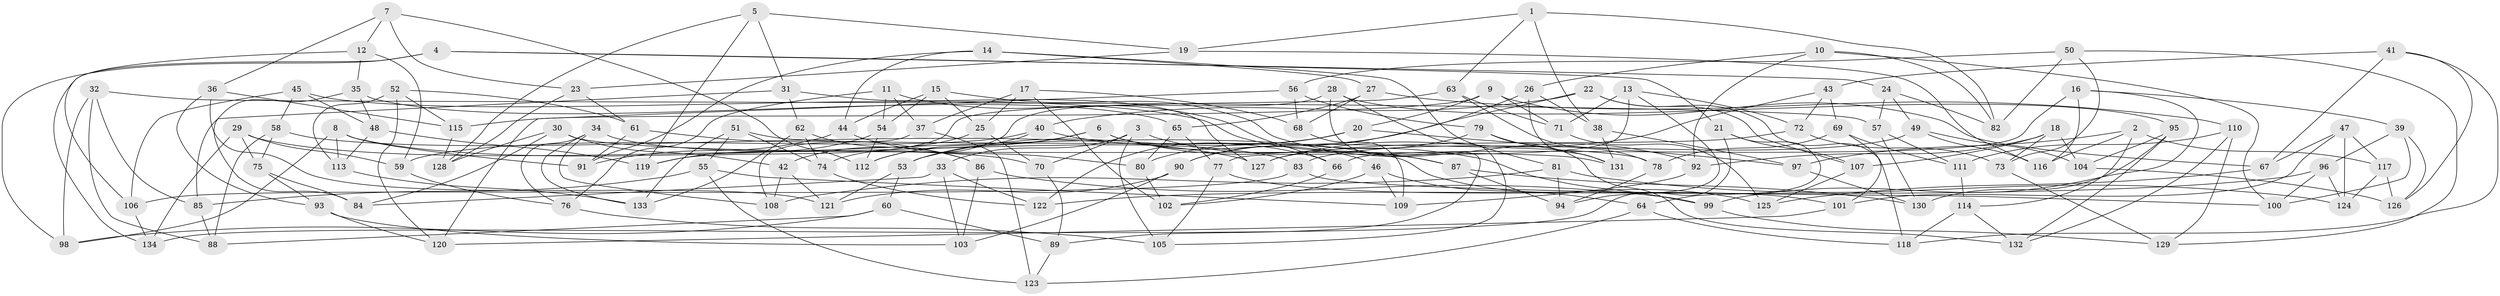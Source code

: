 // coarse degree distribution, {6: 0.42528735632183906, 5: 0.11494252873563218, 4: 0.41379310344827586, 3: 0.04597701149425287}
// Generated by graph-tools (version 1.1) at 2025/52/02/27/25 19:52:28]
// undirected, 134 vertices, 268 edges
graph export_dot {
graph [start="1"]
  node [color=gray90,style=filled];
  1;
  2;
  3;
  4;
  5;
  6;
  7;
  8;
  9;
  10;
  11;
  12;
  13;
  14;
  15;
  16;
  17;
  18;
  19;
  20;
  21;
  22;
  23;
  24;
  25;
  26;
  27;
  28;
  29;
  30;
  31;
  32;
  33;
  34;
  35;
  36;
  37;
  38;
  39;
  40;
  41;
  42;
  43;
  44;
  45;
  46;
  47;
  48;
  49;
  50;
  51;
  52;
  53;
  54;
  55;
  56;
  57;
  58;
  59;
  60;
  61;
  62;
  63;
  64;
  65;
  66;
  67;
  68;
  69;
  70;
  71;
  72;
  73;
  74;
  75;
  76;
  77;
  78;
  79;
  80;
  81;
  82;
  83;
  84;
  85;
  86;
  87;
  88;
  89;
  90;
  91;
  92;
  93;
  94;
  95;
  96;
  97;
  98;
  99;
  100;
  101;
  102;
  103;
  104;
  105;
  106;
  107;
  108;
  109;
  110;
  111;
  112;
  113;
  114;
  115;
  116;
  117;
  118;
  119;
  120;
  121;
  122;
  123;
  124;
  125;
  126;
  127;
  128;
  129;
  130;
  131;
  132;
  133;
  134;
  1 -- 19;
  1 -- 82;
  1 -- 38;
  1 -- 63;
  2 -- 97;
  2 -- 114;
  2 -- 117;
  2 -- 116;
  3 -- 33;
  3 -- 70;
  3 -- 105;
  3 -- 87;
  4 -- 24;
  4 -- 134;
  4 -- 98;
  4 -- 21;
  5 -- 31;
  5 -- 19;
  5 -- 128;
  5 -- 119;
  6 -- 53;
  6 -- 112;
  6 -- 99;
  6 -- 46;
  7 -- 23;
  7 -- 12;
  7 -- 112;
  7 -- 36;
  8 -- 98;
  8 -- 113;
  8 -- 125;
  8 -- 91;
  9 -- 71;
  9 -- 20;
  9 -- 67;
  9 -- 115;
  10 -- 100;
  10 -- 92;
  10 -- 26;
  10 -- 82;
  11 -- 37;
  11 -- 54;
  11 -- 76;
  11 -- 66;
  12 -- 35;
  12 -- 59;
  12 -- 106;
  13 -- 72;
  13 -- 94;
  13 -- 77;
  13 -- 71;
  14 -- 44;
  14 -- 91;
  14 -- 81;
  14 -- 27;
  15 -- 92;
  15 -- 44;
  15 -- 25;
  15 -- 54;
  16 -- 99;
  16 -- 66;
  16 -- 39;
  16 -- 116;
  17 -- 25;
  17 -- 37;
  17 -- 102;
  17 -- 68;
  18 -- 104;
  18 -- 107;
  18 -- 92;
  18 -- 73;
  19 -- 116;
  19 -- 23;
  20 -- 53;
  20 -- 97;
  20 -- 122;
  21 -- 134;
  21 -- 64;
  21 -- 107;
  22 -- 40;
  22 -- 80;
  22 -- 118;
  22 -- 107;
  23 -- 128;
  23 -- 61;
  24 -- 49;
  24 -- 57;
  24 -- 82;
  25 -- 70;
  25 -- 42;
  26 -- 131;
  26 -- 90;
  26 -- 38;
  27 -- 110;
  27 -- 68;
  27 -- 65;
  28 -- 89;
  28 -- 95;
  28 -- 74;
  28 -- 105;
  29 -- 134;
  29 -- 70;
  29 -- 75;
  29 -- 59;
  30 -- 84;
  30 -- 131;
  30 -- 42;
  30 -- 128;
  31 -- 62;
  31 -- 127;
  31 -- 85;
  32 -- 98;
  32 -- 85;
  32 -- 57;
  32 -- 88;
  33 -- 103;
  33 -- 122;
  33 -- 84;
  34 -- 133;
  34 -- 83;
  34 -- 108;
  34 -- 76;
  35 -- 84;
  35 -- 65;
  35 -- 48;
  36 -- 115;
  36 -- 121;
  36 -- 93;
  37 -- 123;
  37 -- 108;
  38 -- 131;
  38 -- 97;
  39 -- 96;
  39 -- 100;
  39 -- 126;
  40 -- 66;
  40 -- 112;
  40 -- 59;
  41 -- 67;
  41 -- 126;
  41 -- 43;
  41 -- 118;
  42 -- 108;
  42 -- 121;
  43 -- 69;
  43 -- 127;
  43 -- 72;
  44 -- 80;
  44 -- 91;
  45 -- 106;
  45 -- 48;
  45 -- 58;
  45 -- 87;
  46 -- 64;
  46 -- 102;
  46 -- 109;
  47 -- 67;
  47 -- 117;
  47 -- 124;
  47 -- 101;
  48 -- 113;
  48 -- 119;
  49 -- 104;
  49 -- 83;
  49 -- 116;
  50 -- 73;
  50 -- 82;
  50 -- 129;
  50 -- 56;
  51 -- 74;
  51 -- 133;
  51 -- 78;
  51 -- 55;
  52 -- 61;
  52 -- 113;
  52 -- 120;
  52 -- 115;
  53 -- 60;
  53 -- 121;
  54 -- 112;
  54 -- 119;
  55 -- 109;
  55 -- 123;
  55 -- 85;
  56 -- 79;
  56 -- 68;
  56 -- 120;
  57 -- 130;
  57 -- 111;
  58 -- 88;
  58 -- 75;
  58 -- 127;
  59 -- 76;
  60 -- 89;
  60 -- 98;
  60 -- 88;
  61 -- 86;
  61 -- 91;
  62 -- 86;
  62 -- 133;
  62 -- 74;
  63 -- 78;
  63 -- 119;
  63 -- 71;
  64 -- 123;
  64 -- 118;
  65 -- 80;
  65 -- 77;
  66 -- 102;
  67 -- 125;
  68 -- 109;
  69 -- 111;
  69 -- 78;
  69 -- 101;
  70 -- 89;
  71 -- 125;
  72 -- 73;
  72 -- 127;
  73 -- 129;
  74 -- 122;
  75 -- 84;
  75 -- 93;
  76 -- 105;
  77 -- 101;
  77 -- 105;
  78 -- 94;
  79 -- 90;
  79 -- 132;
  79 -- 131;
  80 -- 102;
  81 -- 108;
  81 -- 94;
  81 -- 124;
  83 -- 100;
  83 -- 106;
  85 -- 88;
  86 -- 103;
  86 -- 99;
  87 -- 130;
  87 -- 94;
  89 -- 123;
  90 -- 121;
  90 -- 103;
  92 -- 109;
  93 -- 103;
  93 -- 120;
  95 -- 104;
  95 -- 132;
  95 -- 130;
  96 -- 122;
  96 -- 124;
  96 -- 100;
  97 -- 130;
  99 -- 129;
  101 -- 120;
  104 -- 126;
  106 -- 134;
  107 -- 125;
  110 -- 132;
  110 -- 111;
  110 -- 129;
  111 -- 114;
  113 -- 133;
  114 -- 132;
  114 -- 118;
  115 -- 128;
  117 -- 124;
  117 -- 126;
}
